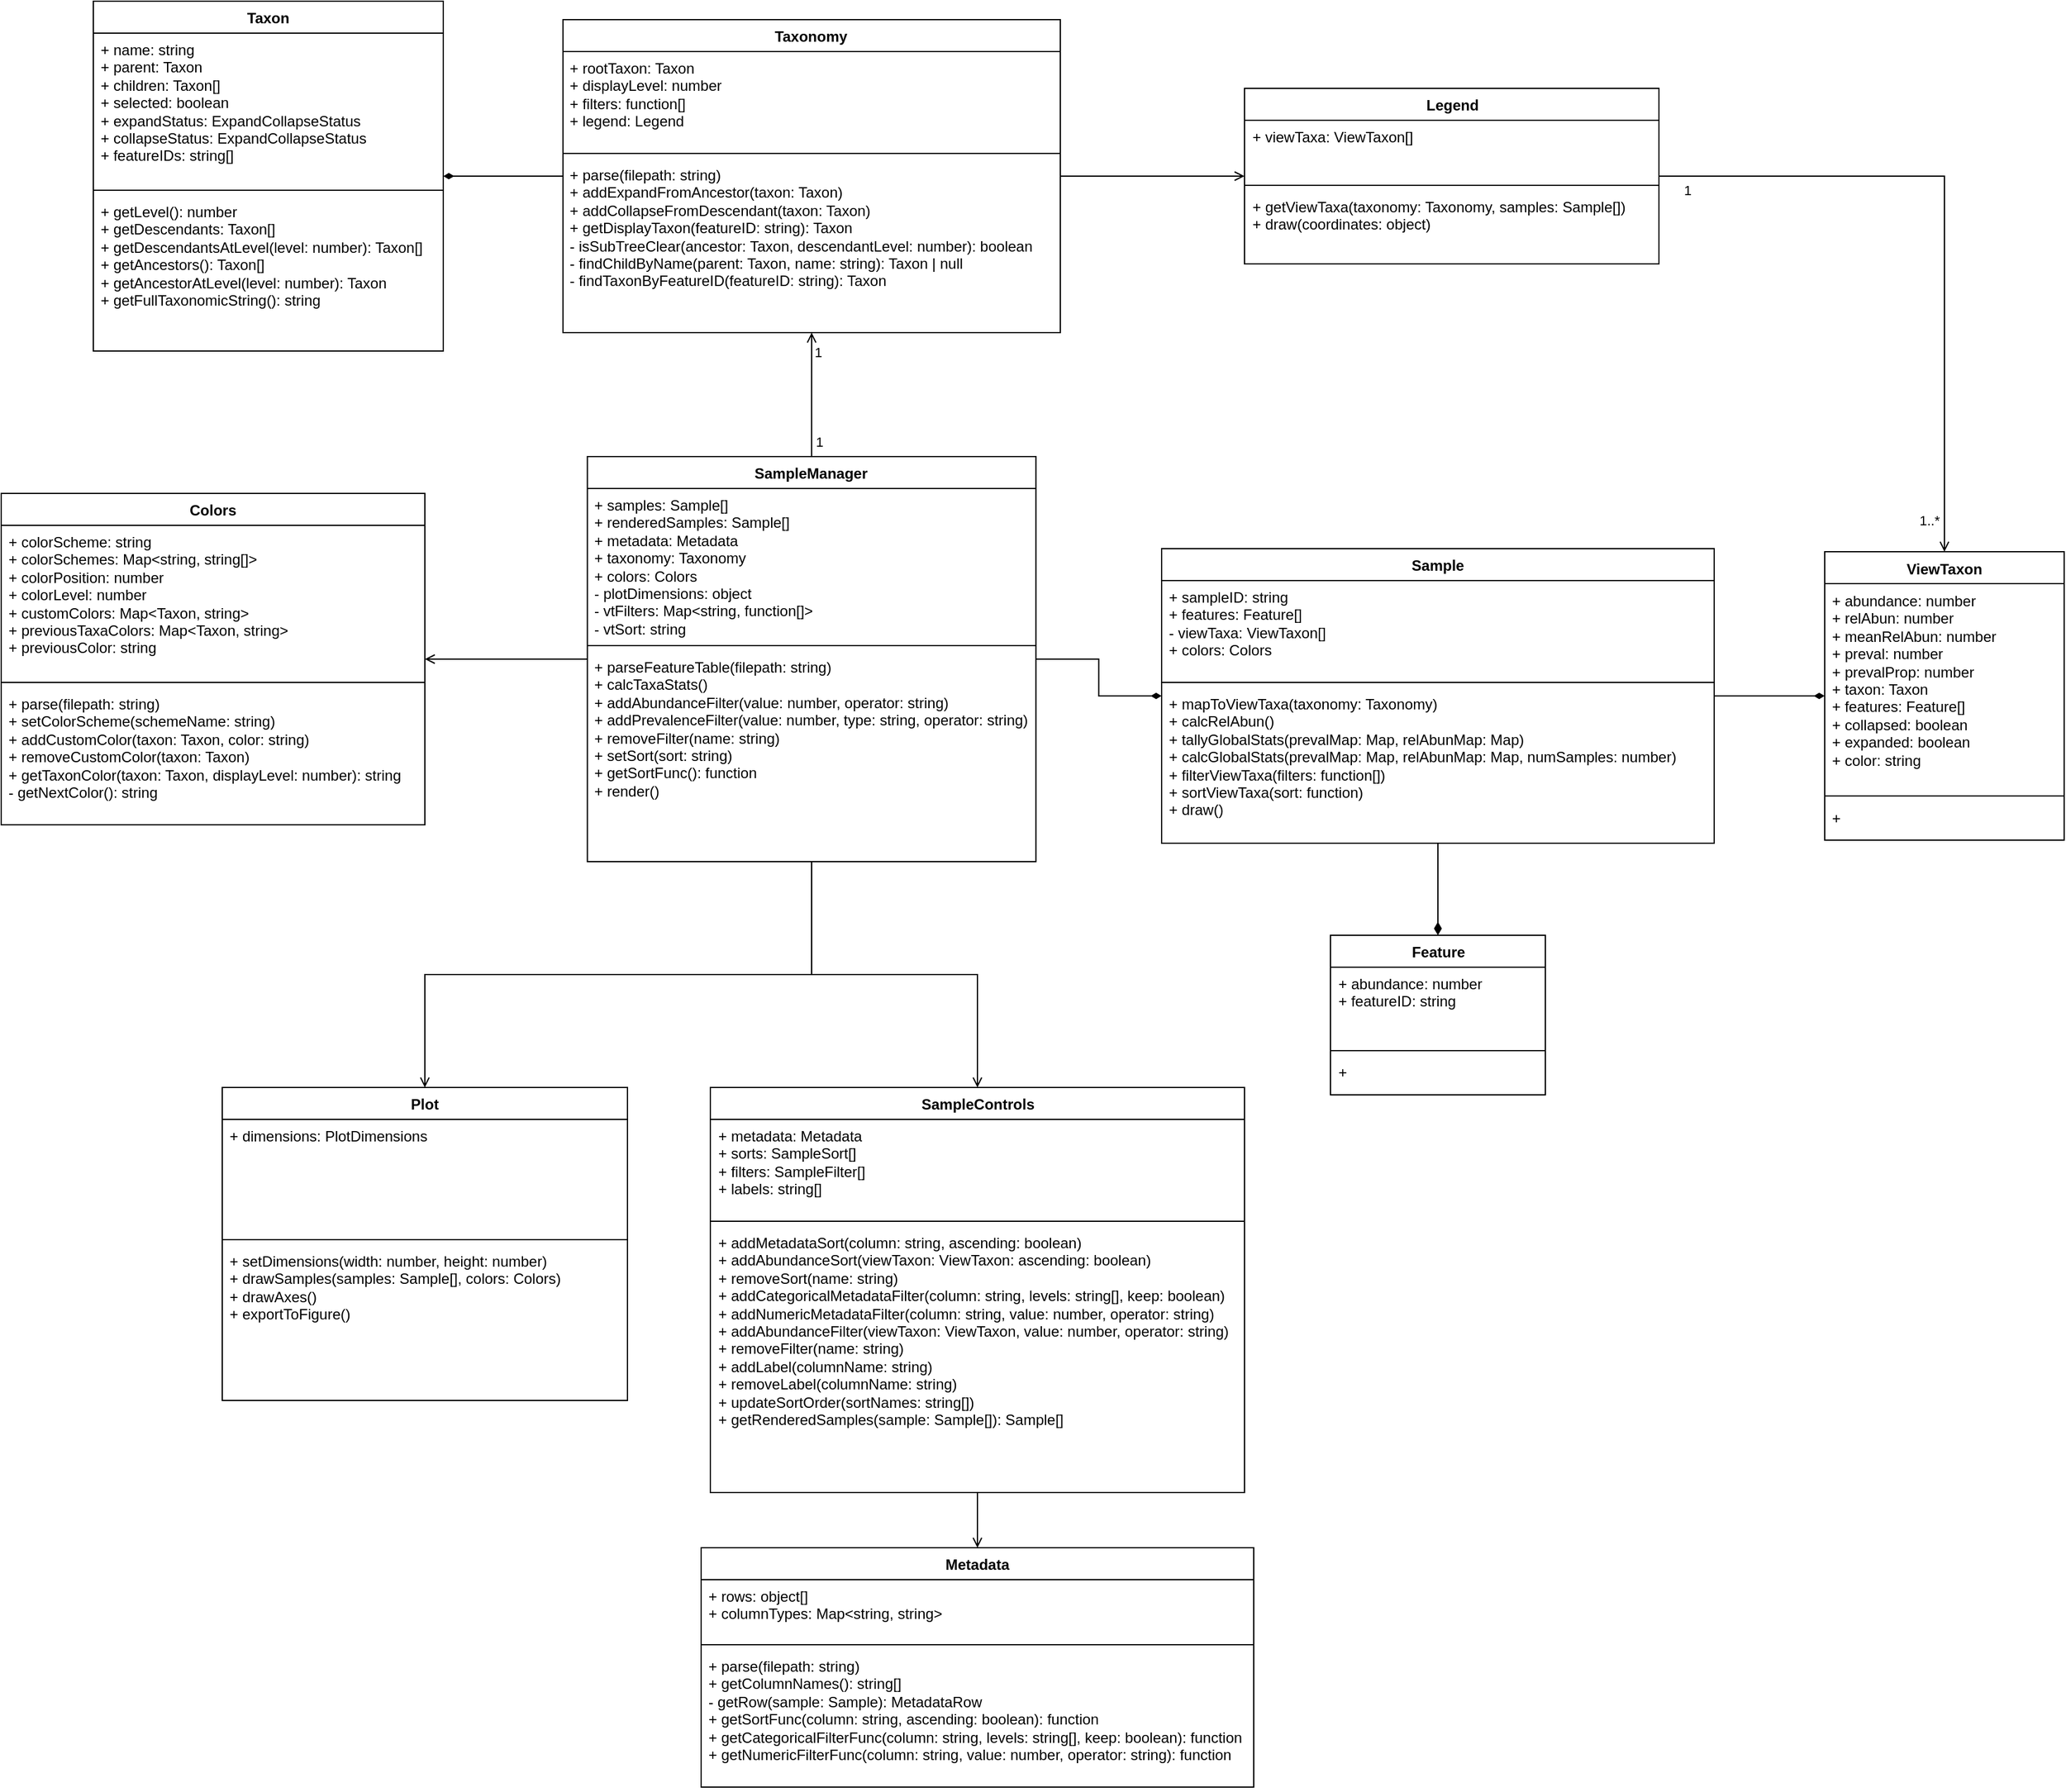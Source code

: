 <mxfile version="28.0.6">
  <diagram name="Page-1" id="ScEAED-juJEtONYMeBrp">
    <mxGraphModel dx="2022" dy="1405" grid="1" gridSize="15" guides="1" tooltips="1" connect="1" arrows="1" fold="1" page="0" pageScale="1" pageWidth="850" pageHeight="1100" math="0" shadow="0">
      <root>
        <mxCell id="0" />
        <mxCell id="1" parent="0" />
        <mxCell id="wJ2dDoDA1lTtDm8QEG7H-3" style="edgeStyle=orthogonalEdgeStyle;rounded=0;orthogonalLoop=1;jettySize=auto;html=1;endArrow=open;endFill=0;" parent="1" source="TV5vEVpm7wU5M8RR6qZn-14" target="TV5vEVpm7wU5M8RR6qZn-108" edge="1">
          <mxGeometry relative="1" as="geometry" />
        </mxCell>
        <mxCell id="wJ2dDoDA1lTtDm8QEG7H-19" style="edgeStyle=orthogonalEdgeStyle;rounded=0;orthogonalLoop=1;jettySize=auto;html=1;endArrow=diamondThin;endFill=1;" parent="1" source="TV5vEVpm7wU5M8RR6qZn-14" target="wJ2dDoDA1lTtDm8QEG7H-15" edge="1">
          <mxGeometry relative="1" as="geometry" />
        </mxCell>
        <mxCell id="TV5vEVpm7wU5M8RR6qZn-14" value="Taxonomy" style="swimlane;fontStyle=1;align=center;verticalAlign=top;childLayout=stackLayout;horizontal=1;startSize=26;horizontalStack=0;resizeParent=1;resizeParentMax=0;resizeLast=0;collapsible=1;marginBottom=0;whiteSpace=wrap;html=1;" parent="1" vertex="1">
          <mxGeometry x="442.49" y="-15" width="405" height="255" as="geometry" />
        </mxCell>
        <mxCell id="TV5vEVpm7wU5M8RR6qZn-15" value="&lt;div&gt;+ rootTaxon: Taxon&lt;/div&gt;+ displayLevel: number&lt;div&gt;+ filters: function[]&lt;/div&gt;&lt;div&gt;+ legend: Legend&lt;/div&gt;" style="text;strokeColor=none;fillColor=none;align=left;verticalAlign=top;spacingLeft=4;spacingRight=4;overflow=hidden;rotatable=0;points=[[0,0.5],[1,0.5]];portConstraint=eastwest;whiteSpace=wrap;html=1;" parent="TV5vEVpm7wU5M8RR6qZn-14" vertex="1">
          <mxGeometry y="26" width="405" height="79" as="geometry" />
        </mxCell>
        <mxCell id="TV5vEVpm7wU5M8RR6qZn-16" value="" style="line;strokeWidth=1;fillColor=none;align=left;verticalAlign=middle;spacingTop=-1;spacingLeft=3;spacingRight=3;rotatable=0;labelPosition=right;points=[];portConstraint=eastwest;strokeColor=inherit;" parent="TV5vEVpm7wU5M8RR6qZn-14" vertex="1">
          <mxGeometry y="105" width="405" height="8" as="geometry" />
        </mxCell>
        <mxCell id="TV5vEVpm7wU5M8RR6qZn-17" value="&lt;div&gt;+ parse(filepath: string)&lt;/div&gt;+ addExpandFromAncestor(taxon: Taxon)&lt;div&gt;+ addCollapseFromDescendant(taxon: Taxon)&lt;/div&gt;&lt;div&gt;+ getDisplayTaxon(featureID: string): Taxon&lt;/div&gt;&lt;div&gt;- isSubTreeClear(ancestor: Taxon, descendantLevel: number): boolean&lt;/div&gt;&lt;div&gt;- findChildByName(parent: Taxon, name: string): Taxon | null&lt;/div&gt;&lt;div&gt;- findTaxonByFeatureID(featureID: string): Taxon&lt;/div&gt;" style="text;strokeColor=none;fillColor=none;align=left;verticalAlign=top;spacingLeft=4;spacingRight=4;overflow=hidden;rotatable=0;points=[[0,0.5],[1,0.5]];portConstraint=eastwest;whiteSpace=wrap;html=1;" parent="TV5vEVpm7wU5M8RR6qZn-14" vertex="1">
          <mxGeometry y="113" width="405" height="142" as="geometry" />
        </mxCell>
        <mxCell id="TV5vEVpm7wU5M8RR6qZn-97" style="edgeStyle=orthogonalEdgeStyle;rounded=0;orthogonalLoop=1;jettySize=auto;html=1;endArrow=diamondThin;endFill=1;startFill=0;startArrow=none;" parent="1" source="TV5vEVpm7wU5M8RR6qZn-21" target="TV5vEVpm7wU5M8RR6qZn-25" edge="1">
          <mxGeometry relative="1" as="geometry" />
        </mxCell>
        <mxCell id="TV5vEVpm7wU5M8RR6qZn-130" style="edgeStyle=orthogonalEdgeStyle;rounded=0;orthogonalLoop=1;jettySize=auto;html=1;endArrow=open;endFill=0;" parent="1" source="TV5vEVpm7wU5M8RR6qZn-21" target="TV5vEVpm7wU5M8RR6qZn-14" edge="1">
          <mxGeometry relative="1" as="geometry" />
        </mxCell>
        <mxCell id="TV5vEVpm7wU5M8RR6qZn-131" value="1" style="edgeLabel;html=1;align=center;verticalAlign=middle;resizable=0;points=[];" parent="TV5vEVpm7wU5M8RR6qZn-130" vertex="1" connectable="0">
          <mxGeometry x="0.805" y="1" relative="1" as="geometry">
            <mxPoint x="6" y="6" as="offset" />
          </mxGeometry>
        </mxCell>
        <mxCell id="TV5vEVpm7wU5M8RR6qZn-132" value="1" style="edgeLabel;html=1;align=center;verticalAlign=middle;resizable=0;points=[];" parent="TV5vEVpm7wU5M8RR6qZn-130" vertex="1" connectable="0">
          <mxGeometry x="-0.869" y="1" relative="1" as="geometry">
            <mxPoint x="7" y="-6" as="offset" />
          </mxGeometry>
        </mxCell>
        <mxCell id="wJ2dDoDA1lTtDm8QEG7H-1" style="edgeStyle=orthogonalEdgeStyle;rounded=0;orthogonalLoop=1;jettySize=auto;html=1;endArrow=open;endFill=0;" parent="1" source="TV5vEVpm7wU5M8RR6qZn-21" target="TV5vEVpm7wU5M8RR6qZn-117" edge="1">
          <mxGeometry relative="1" as="geometry" />
        </mxCell>
        <mxCell id="DhHdUdaV4RNOnqThCck2-6" style="edgeStyle=orthogonalEdgeStyle;rounded=0;orthogonalLoop=1;jettySize=auto;html=1;endArrow=open;endFill=0;" parent="1" source="TV5vEVpm7wU5M8RR6qZn-21" target="DhHdUdaV4RNOnqThCck2-1" edge="1">
          <mxGeometry relative="1" as="geometry" />
        </mxCell>
        <mxCell id="6wkSrgamRf59rO2KwTUt-5" style="edgeStyle=orthogonalEdgeStyle;rounded=0;orthogonalLoop=1;jettySize=auto;html=1;endArrow=open;endFill=0;" edge="1" parent="1" source="TV5vEVpm7wU5M8RR6qZn-21" target="6wkSrgamRf59rO2KwTUt-1">
          <mxGeometry relative="1" as="geometry" />
        </mxCell>
        <mxCell id="TV5vEVpm7wU5M8RR6qZn-21" value="SampleManager" style="swimlane;fontStyle=1;align=center;verticalAlign=top;childLayout=stackLayout;horizontal=1;startSize=26;horizontalStack=0;resizeParent=1;resizeParentMax=0;resizeLast=0;collapsible=1;marginBottom=0;whiteSpace=wrap;html=1;" parent="1" vertex="1">
          <mxGeometry x="462.34" y="341" width="365.31" height="330" as="geometry" />
        </mxCell>
        <mxCell id="TV5vEVpm7wU5M8RR6qZn-22" value="&lt;div&gt;+ samples: Sample[]&lt;/div&gt;&lt;div&gt;+ renderedSamples: Sample[]&lt;/div&gt;&lt;div&gt;+ metadata: Metadata&lt;/div&gt;&lt;div&gt;+ taxonomy: Taxonomy&lt;/div&gt;&lt;div&gt;+ colors: Colors&lt;/div&gt;&lt;div&gt;- plotDimensions: object&lt;/div&gt;- vtFilters: Map&amp;lt;string, function[]&amp;gt;&lt;div&gt;- vtSort: string&lt;br&gt;&lt;div&gt;&lt;br&gt;&lt;/div&gt;&lt;/div&gt;" style="text;strokeColor=none;fillColor=none;align=left;verticalAlign=top;spacingLeft=4;spacingRight=4;overflow=hidden;rotatable=0;points=[[0,0.5],[1,0.5]];portConstraint=eastwest;whiteSpace=wrap;html=1;" parent="TV5vEVpm7wU5M8RR6qZn-21" vertex="1">
          <mxGeometry y="26" width="365.31" height="124" as="geometry" />
        </mxCell>
        <mxCell id="TV5vEVpm7wU5M8RR6qZn-23" value="" style="line;strokeWidth=1;fillColor=none;align=left;verticalAlign=middle;spacingTop=-1;spacingLeft=3;spacingRight=3;rotatable=0;labelPosition=right;points=[];portConstraint=eastwest;strokeColor=inherit;" parent="TV5vEVpm7wU5M8RR6qZn-21" vertex="1">
          <mxGeometry y="150" width="365.31" height="8" as="geometry" />
        </mxCell>
        <mxCell id="TV5vEVpm7wU5M8RR6qZn-24" value="&lt;div&gt;+ parseFeatureTable(filepath: string)&lt;/div&gt;&lt;div&gt;+ calcTaxaStats()&lt;/div&gt;&lt;div&gt;+ addAbundanceFilter(value: number, operator: string)&lt;/div&gt;&lt;div&gt;+ addPrevalenceFilter(value: number, type: string, operator: string)&lt;/div&gt;&lt;div&gt;+ removeFilter(name: string)&lt;/div&gt;&lt;div&gt;+ setSort(sort: string)&lt;/div&gt;&lt;div&gt;+ getSortFunc(): function&lt;/div&gt;&lt;div&gt;+ render()&lt;/div&gt;&lt;div&gt;&lt;div&gt;&lt;br&gt;&lt;/div&gt;&lt;/div&gt;" style="text;strokeColor=none;fillColor=none;align=left;verticalAlign=top;spacingLeft=4;spacingRight=4;overflow=hidden;rotatable=0;points=[[0,0.5],[1,0.5]];portConstraint=eastwest;whiteSpace=wrap;html=1;" parent="TV5vEVpm7wU5M8RR6qZn-21" vertex="1">
          <mxGeometry y="158" width="365.31" height="172" as="geometry" />
        </mxCell>
        <mxCell id="TV5vEVpm7wU5M8RR6qZn-92" style="edgeStyle=orthogonalEdgeStyle;rounded=0;orthogonalLoop=1;jettySize=auto;html=1;endArrow=diamondThin;endFill=1;endSize=8;" parent="1" source="TV5vEVpm7wU5M8RR6qZn-25" target="TV5vEVpm7wU5M8RR6qZn-39" edge="1">
          <mxGeometry relative="1" as="geometry" />
        </mxCell>
        <mxCell id="wJ2dDoDA1lTtDm8QEG7H-4" style="edgeStyle=orthogonalEdgeStyle;rounded=0;orthogonalLoop=1;jettySize=auto;html=1;endArrow=diamondThin;endFill=1;" parent="1" source="TV5vEVpm7wU5M8RR6qZn-25" target="TV5vEVpm7wU5M8RR6qZn-66" edge="1">
          <mxGeometry relative="1" as="geometry" />
        </mxCell>
        <mxCell id="TV5vEVpm7wU5M8RR6qZn-25" value="Sample" style="swimlane;fontStyle=1;align=center;verticalAlign=top;childLayout=stackLayout;horizontal=1;startSize=26;horizontalStack=0;resizeParent=1;resizeParentMax=0;resizeLast=0;collapsible=1;marginBottom=0;whiteSpace=wrap;html=1;" parent="1" vertex="1">
          <mxGeometry x="930" y="416" width="450" height="240" as="geometry" />
        </mxCell>
        <mxCell id="TV5vEVpm7wU5M8RR6qZn-26" value="+ sampleID: string&lt;div&gt;+ features: Feature[]&lt;/div&gt;&lt;div&gt;- viewTaxa: ViewTaxon[]&lt;/div&gt;&lt;div&gt;+ colors: Colors&lt;/div&gt;&lt;div&gt;&lt;br&gt;&lt;/div&gt;" style="text;strokeColor=none;fillColor=none;align=left;verticalAlign=top;spacingLeft=4;spacingRight=4;overflow=hidden;rotatable=0;points=[[0,0.5],[1,0.5]];portConstraint=eastwest;whiteSpace=wrap;html=1;" parent="TV5vEVpm7wU5M8RR6qZn-25" vertex="1">
          <mxGeometry y="26" width="450" height="79" as="geometry" />
        </mxCell>
        <mxCell id="TV5vEVpm7wU5M8RR6qZn-27" value="" style="line;strokeWidth=1;fillColor=none;align=left;verticalAlign=middle;spacingTop=-1;spacingLeft=3;spacingRight=3;rotatable=0;labelPosition=right;points=[];portConstraint=eastwest;strokeColor=inherit;" parent="TV5vEVpm7wU5M8RR6qZn-25" vertex="1">
          <mxGeometry y="105" width="450" height="8" as="geometry" />
        </mxCell>
        <mxCell id="TV5vEVpm7wU5M8RR6qZn-28" value="&lt;div&gt;+ mapToViewTaxa(taxonomy: Taxonomy)&lt;/div&gt;&lt;div&gt;+ calcRelAbun()&lt;/div&gt;&lt;div&gt;+ tallyGlobalStats(prevalMap: Map, relAbunMap: Map)&lt;/div&gt;&lt;div&gt;+ calcGlobalStats(prevalMap: Map, relAbunMap: Map, numSamples: number)&lt;/div&gt;&lt;div&gt;+ filterViewTaxa(filters: function[])&lt;/div&gt;&lt;div&gt;+ sortViewTaxa(sort: function)&lt;/div&gt;&lt;div&gt;+ draw()&lt;/div&gt;&lt;div&gt;&lt;br&gt;&lt;/div&gt;" style="text;strokeColor=none;fillColor=none;align=left;verticalAlign=top;spacingLeft=4;spacingRight=4;overflow=hidden;rotatable=0;points=[[0,0.5],[1,0.5]];portConstraint=eastwest;whiteSpace=wrap;html=1;" parent="TV5vEVpm7wU5M8RR6qZn-25" vertex="1">
          <mxGeometry y="113" width="450" height="127" as="geometry" />
        </mxCell>
        <mxCell id="TV5vEVpm7wU5M8RR6qZn-39" value="Feature" style="swimlane;fontStyle=1;align=center;verticalAlign=top;childLayout=stackLayout;horizontal=1;startSize=26;horizontalStack=0;resizeParent=1;resizeParentMax=0;resizeLast=0;collapsible=1;marginBottom=0;whiteSpace=wrap;html=1;" parent="1" vertex="1">
          <mxGeometry x="1067.5" y="731" width="175" height="130" as="geometry" />
        </mxCell>
        <mxCell id="TV5vEVpm7wU5M8RR6qZn-40" value="+ abundance: number&lt;div&gt;+ featureID: string&lt;/div&gt;&lt;div&gt;&lt;div&gt;&lt;br&gt;&lt;/div&gt;&lt;/div&gt;" style="text;strokeColor=none;fillColor=none;align=left;verticalAlign=top;spacingLeft=4;spacingRight=4;overflow=hidden;rotatable=0;points=[[0,0.5],[1,0.5]];portConstraint=eastwest;whiteSpace=wrap;html=1;" parent="TV5vEVpm7wU5M8RR6qZn-39" vertex="1">
          <mxGeometry y="26" width="175" height="64" as="geometry" />
        </mxCell>
        <mxCell id="TV5vEVpm7wU5M8RR6qZn-41" value="" style="line;strokeWidth=1;fillColor=none;align=left;verticalAlign=middle;spacingTop=-1;spacingLeft=3;spacingRight=3;rotatable=0;labelPosition=right;points=[];portConstraint=eastwest;strokeColor=inherit;" parent="TV5vEVpm7wU5M8RR6qZn-39" vertex="1">
          <mxGeometry y="90" width="175" height="8" as="geometry" />
        </mxCell>
        <mxCell id="TV5vEVpm7wU5M8RR6qZn-42" value="+&amp;nbsp;" style="text;strokeColor=none;fillColor=none;align=left;verticalAlign=top;spacingLeft=4;spacingRight=4;overflow=hidden;rotatable=0;points=[[0,0.5],[1,0.5]];portConstraint=eastwest;whiteSpace=wrap;html=1;" parent="TV5vEVpm7wU5M8RR6qZn-39" vertex="1">
          <mxGeometry y="98" width="175" height="32" as="geometry" />
        </mxCell>
        <mxCell id="TV5vEVpm7wU5M8RR6qZn-66" value="ViewTaxon" style="swimlane;fontStyle=1;align=center;verticalAlign=top;childLayout=stackLayout;horizontal=1;startSize=26;horizontalStack=0;resizeParent=1;resizeParentMax=0;resizeLast=0;collapsible=1;marginBottom=0;whiteSpace=wrap;html=1;" parent="1" vertex="1">
          <mxGeometry x="1470" y="418.5" width="195" height="235" as="geometry" />
        </mxCell>
        <mxCell id="TV5vEVpm7wU5M8RR6qZn-67" value="&lt;div&gt;+ abundance: number&lt;/div&gt;+ relAbun: number&lt;div&gt;+ meanRelAbun: number&lt;br&gt;&lt;div&gt;+ preval: number&lt;/div&gt;&lt;div&gt;+ prevalProp: number&lt;/div&gt;&lt;div&gt;+ taxon: Taxon&lt;/div&gt;&lt;div&gt;+ features: Feature[]&lt;/div&gt;&lt;div&gt;+ collapsed: boolean&lt;/div&gt;&lt;div&gt;+ expanded: boolean&lt;/div&gt;&lt;div&gt;+ color: string&lt;/div&gt;&lt;/div&gt;" style="text;strokeColor=none;fillColor=none;align=left;verticalAlign=top;spacingLeft=4;spacingRight=4;overflow=hidden;rotatable=0;points=[[0,0.5],[1,0.5]];portConstraint=eastwest;whiteSpace=wrap;html=1;" parent="TV5vEVpm7wU5M8RR6qZn-66" vertex="1">
          <mxGeometry y="26" width="195" height="169" as="geometry" />
        </mxCell>
        <mxCell id="TV5vEVpm7wU5M8RR6qZn-68" value="" style="line;strokeWidth=1;fillColor=none;align=left;verticalAlign=middle;spacingTop=-1;spacingLeft=3;spacingRight=3;rotatable=0;labelPosition=right;points=[];portConstraint=eastwest;strokeColor=inherit;" parent="TV5vEVpm7wU5M8RR6qZn-66" vertex="1">
          <mxGeometry y="195" width="195" height="8" as="geometry" />
        </mxCell>
        <mxCell id="TV5vEVpm7wU5M8RR6qZn-69" value="+&amp;nbsp;" style="text;strokeColor=none;fillColor=none;align=left;verticalAlign=top;spacingLeft=4;spacingRight=4;overflow=hidden;rotatable=0;points=[[0,0.5],[1,0.5]];portConstraint=eastwest;whiteSpace=wrap;html=1;" parent="TV5vEVpm7wU5M8RR6qZn-66" vertex="1">
          <mxGeometry y="203" width="195" height="32" as="geometry" />
        </mxCell>
        <mxCell id="TV5vEVpm7wU5M8RR6qZn-80" value="Metadata" style="swimlane;fontStyle=1;align=center;verticalAlign=top;childLayout=stackLayout;horizontal=1;startSize=26;horizontalStack=0;resizeParent=1;resizeParentMax=0;resizeLast=0;collapsible=1;marginBottom=0;whiteSpace=wrap;html=1;" parent="1" vertex="1">
          <mxGeometry x="555" y="1230" width="450" height="195" as="geometry" />
        </mxCell>
        <mxCell id="TV5vEVpm7wU5M8RR6qZn-81" value="+ rows: object[]&lt;div&gt;+ columnTypes: Map&amp;lt;string, string&amp;gt;&lt;/div&gt;" style="text;strokeColor=none;fillColor=none;align=left;verticalAlign=top;spacingLeft=4;spacingRight=4;overflow=hidden;rotatable=0;points=[[0,0.5],[1,0.5]];portConstraint=eastwest;whiteSpace=wrap;html=1;" parent="TV5vEVpm7wU5M8RR6qZn-80" vertex="1">
          <mxGeometry y="26" width="450" height="49" as="geometry" />
        </mxCell>
        <mxCell id="TV5vEVpm7wU5M8RR6qZn-82" value="" style="line;strokeWidth=1;fillColor=none;align=left;verticalAlign=middle;spacingTop=-1;spacingLeft=3;spacingRight=3;rotatable=0;labelPosition=right;points=[];portConstraint=eastwest;strokeColor=inherit;" parent="TV5vEVpm7wU5M8RR6qZn-80" vertex="1">
          <mxGeometry y="75" width="450" height="8" as="geometry" />
        </mxCell>
        <mxCell id="TV5vEVpm7wU5M8RR6qZn-83" value="&lt;div&gt;+ parse(filepath: string)&lt;/div&gt;&lt;div&gt;+ getColumnNames(): string[]&lt;/div&gt;&lt;div&gt;- getRow(sample: Sample): MetadataRow&lt;/div&gt;&lt;div&gt;+ getSortFunc(column: string, ascending: boolean): function&lt;/div&gt;&lt;div&gt;+ getCategoricalFilterFunc(column: string, levels: string[], keep: boolean): function&lt;/div&gt;&lt;div&gt;+ getNumericFilterFunc(column: string, value: number, operator: string): function&lt;/div&gt;&lt;div&gt;&lt;br&gt;&lt;/div&gt;" style="text;strokeColor=none;fillColor=none;align=left;verticalAlign=top;spacingLeft=4;spacingRight=4;overflow=hidden;rotatable=0;points=[[0,0.5],[1,0.5]];portConstraint=eastwest;whiteSpace=wrap;html=1;" parent="TV5vEVpm7wU5M8RR6qZn-80" vertex="1">
          <mxGeometry y="83" width="450" height="112" as="geometry" />
        </mxCell>
        <mxCell id="wJ2dDoDA1lTtDm8QEG7H-9" style="edgeStyle=orthogonalEdgeStyle;rounded=0;orthogonalLoop=1;jettySize=auto;html=1;endArrow=open;endFill=0;" parent="1" source="TV5vEVpm7wU5M8RR6qZn-108" target="TV5vEVpm7wU5M8RR6qZn-66" edge="1">
          <mxGeometry relative="1" as="geometry" />
        </mxCell>
        <mxCell id="wJ2dDoDA1lTtDm8QEG7H-11" value="1" style="edgeLabel;html=1;align=center;verticalAlign=middle;resizable=0;points=[];" parent="wJ2dDoDA1lTtDm8QEG7H-9" vertex="1" connectable="0">
          <mxGeometry x="-0.924" y="-1" relative="1" as="geometry">
            <mxPoint x="2" y="10" as="offset" />
          </mxGeometry>
        </mxCell>
        <mxCell id="wJ2dDoDA1lTtDm8QEG7H-14" value="1..*" style="edgeLabel;html=1;align=center;verticalAlign=middle;resizable=0;points=[];" parent="wJ2dDoDA1lTtDm8QEG7H-9" vertex="1" connectable="0">
          <mxGeometry x="0.884" relative="1" as="geometry">
            <mxPoint x="-13" y="5" as="offset" />
          </mxGeometry>
        </mxCell>
        <mxCell id="TV5vEVpm7wU5M8RR6qZn-108" value="Legend" style="swimlane;fontStyle=1;align=center;verticalAlign=top;childLayout=stackLayout;horizontal=1;startSize=26;horizontalStack=0;resizeParent=1;resizeParentMax=0;resizeLast=0;collapsible=1;marginBottom=0;whiteSpace=wrap;html=1;" parent="1" vertex="1">
          <mxGeometry x="997.5" y="41" width="337.5" height="143" as="geometry" />
        </mxCell>
        <mxCell id="TV5vEVpm7wU5M8RR6qZn-109" value="+ viewTaxa: ViewTaxon[]&lt;div&gt;&lt;br&gt;&lt;/div&gt;" style="text;strokeColor=none;fillColor=none;align=left;verticalAlign=top;spacingLeft=4;spacingRight=4;overflow=hidden;rotatable=0;points=[[0,0.5],[1,0.5]];portConstraint=eastwest;whiteSpace=wrap;html=1;" parent="TV5vEVpm7wU5M8RR6qZn-108" vertex="1">
          <mxGeometry y="26" width="337.5" height="49" as="geometry" />
        </mxCell>
        <mxCell id="TV5vEVpm7wU5M8RR6qZn-110" value="" style="line;strokeWidth=1;fillColor=none;align=left;verticalAlign=middle;spacingTop=-1;spacingLeft=3;spacingRight=3;rotatable=0;labelPosition=right;points=[];portConstraint=eastwest;strokeColor=inherit;" parent="TV5vEVpm7wU5M8RR6qZn-108" vertex="1">
          <mxGeometry y="75" width="337.5" height="8" as="geometry" />
        </mxCell>
        <mxCell id="TV5vEVpm7wU5M8RR6qZn-111" value="+ getViewTaxa(taxonomy: Taxonomy, samples: Sample[])&lt;div&gt;+ draw(coordinates: object)&lt;/div&gt;" style="text;strokeColor=none;fillColor=none;align=left;verticalAlign=top;spacingLeft=4;spacingRight=4;overflow=hidden;rotatable=0;points=[[0,0.5],[1,0.5]];portConstraint=eastwest;whiteSpace=wrap;html=1;" parent="TV5vEVpm7wU5M8RR6qZn-108" vertex="1">
          <mxGeometry y="83" width="337.5" height="60" as="geometry" />
        </mxCell>
        <mxCell id="TV5vEVpm7wU5M8RR6qZn-117" value="Colors" style="swimlane;fontStyle=1;align=center;verticalAlign=top;childLayout=stackLayout;horizontal=1;startSize=26;horizontalStack=0;resizeParent=1;resizeParentMax=0;resizeLast=0;collapsible=1;marginBottom=0;whiteSpace=wrap;html=1;" parent="1" vertex="1">
          <mxGeometry x="-15" y="371" width="345" height="270" as="geometry" />
        </mxCell>
        <mxCell id="TV5vEVpm7wU5M8RR6qZn-118" value="+ colorScheme: string&lt;div&gt;+ colorSchemes: Map&amp;lt;string, string[]&amp;gt;&lt;br&gt;&lt;div&gt;+ colorPosition: number&lt;br&gt;&lt;div&gt;+ colorLevel: number&lt;/div&gt;&lt;div&gt;+ customColors: Map&amp;lt;Taxon, string&amp;gt;&lt;/div&gt;&lt;/div&gt;&lt;/div&gt;&lt;div&gt;+ previousTaxaColors: Map&amp;lt;Taxon, string&amp;gt;&lt;/div&gt;&lt;div&gt;+ previousColor: string&lt;/div&gt;" style="text;strokeColor=none;fillColor=none;align=left;verticalAlign=top;spacingLeft=4;spacingRight=4;overflow=hidden;rotatable=0;points=[[0,0.5],[1,0.5]];portConstraint=eastwest;whiteSpace=wrap;html=1;" parent="TV5vEVpm7wU5M8RR6qZn-117" vertex="1">
          <mxGeometry y="26" width="345" height="124" as="geometry" />
        </mxCell>
        <mxCell id="TV5vEVpm7wU5M8RR6qZn-119" value="" style="line;strokeWidth=1;fillColor=none;align=left;verticalAlign=middle;spacingTop=-1;spacingLeft=3;spacingRight=3;rotatable=0;labelPosition=right;points=[];portConstraint=eastwest;strokeColor=inherit;" parent="TV5vEVpm7wU5M8RR6qZn-117" vertex="1">
          <mxGeometry y="150" width="345" height="8" as="geometry" />
        </mxCell>
        <mxCell id="TV5vEVpm7wU5M8RR6qZn-120" value="&lt;div&gt;+ parse(filepath: string)&lt;/div&gt;&lt;div&gt;+ setColorScheme(schemeName: string)&lt;/div&gt;&lt;div&gt;+ addCustomColor(taxon: Taxon, color: string)&lt;/div&gt;&lt;div&gt;+ removeCustomColor(taxon: Taxon)&lt;/div&gt;&lt;div&gt;+ getTaxonColor(taxon: Taxon, displayLevel: number): string&lt;/div&gt;&lt;div&gt;- getNextColor(): string&lt;/div&gt;" style="text;strokeColor=none;fillColor=none;align=left;verticalAlign=top;spacingLeft=4;spacingRight=4;overflow=hidden;rotatable=0;points=[[0,0.5],[1,0.5]];portConstraint=eastwest;whiteSpace=wrap;html=1;" parent="TV5vEVpm7wU5M8RR6qZn-117" vertex="1">
          <mxGeometry y="158" width="345" height="112" as="geometry" />
        </mxCell>
        <mxCell id="wJ2dDoDA1lTtDm8QEG7H-15" value="Taxon" style="swimlane;fontStyle=1;align=center;verticalAlign=top;childLayout=stackLayout;horizontal=1;startSize=26;horizontalStack=0;resizeParent=1;resizeParentMax=0;resizeLast=0;collapsible=1;marginBottom=0;whiteSpace=wrap;html=1;" parent="1" vertex="1">
          <mxGeometry x="60" y="-30" width="285" height="285" as="geometry" />
        </mxCell>
        <mxCell id="wJ2dDoDA1lTtDm8QEG7H-16" value="+ name: string&lt;div&gt;+ parent: Taxon&lt;/div&gt;&lt;div&gt;+ children: Taxon[]&lt;/div&gt;&lt;div&gt;+ selected: boolean&lt;/div&gt;&lt;div&gt;+ expandStatus: ExpandCollapseStatus&lt;/div&gt;&lt;div&gt;+ collapseStatus: ExpandCollapseStatus&lt;/div&gt;&lt;div&gt;+ featureIDs: string[]&lt;/div&gt;&lt;div&gt;&lt;br&gt;&lt;/div&gt;" style="text;strokeColor=none;fillColor=none;align=left;verticalAlign=top;spacingLeft=4;spacingRight=4;overflow=hidden;rotatable=0;points=[[0,0.5],[1,0.5]];portConstraint=eastwest;whiteSpace=wrap;html=1;" parent="wJ2dDoDA1lTtDm8QEG7H-15" vertex="1">
          <mxGeometry y="26" width="285" height="124" as="geometry" />
        </mxCell>
        <mxCell id="wJ2dDoDA1lTtDm8QEG7H-17" value="" style="line;strokeWidth=1;fillColor=none;align=left;verticalAlign=middle;spacingTop=-1;spacingLeft=3;spacingRight=3;rotatable=0;labelPosition=right;points=[];portConstraint=eastwest;strokeColor=inherit;" parent="wJ2dDoDA1lTtDm8QEG7H-15" vertex="1">
          <mxGeometry y="150" width="285" height="8" as="geometry" />
        </mxCell>
        <mxCell id="wJ2dDoDA1lTtDm8QEG7H-18" value="+ getLevel(): number&lt;div&gt;+ getDescendants: Taxon[]&lt;/div&gt;&lt;div&gt;+ getDescendantsAtLevel(level: number): Taxon[]&lt;/div&gt;&lt;div&gt;+ getAncestors(): Taxon[]&lt;/div&gt;&lt;div&gt;+ getAncestorAtLevel(level: number): Taxon&lt;/div&gt;&lt;div&gt;+ getFullTaxonomicString(): string&lt;/div&gt;" style="text;strokeColor=none;fillColor=none;align=left;verticalAlign=top;spacingLeft=4;spacingRight=4;overflow=hidden;rotatable=0;points=[[0,0.5],[1,0.5]];portConstraint=eastwest;whiteSpace=wrap;html=1;" parent="wJ2dDoDA1lTtDm8QEG7H-15" vertex="1">
          <mxGeometry y="158" width="285" height="127" as="geometry" />
        </mxCell>
        <mxCell id="DhHdUdaV4RNOnqThCck2-5" style="edgeStyle=orthogonalEdgeStyle;rounded=0;orthogonalLoop=1;jettySize=auto;html=1;endArrow=open;endFill=0;" parent="1" source="DhHdUdaV4RNOnqThCck2-1" target="TV5vEVpm7wU5M8RR6qZn-80" edge="1">
          <mxGeometry relative="1" as="geometry" />
        </mxCell>
        <mxCell id="DhHdUdaV4RNOnqThCck2-1" value="SampleControls" style="swimlane;fontStyle=1;align=center;verticalAlign=top;childLayout=stackLayout;horizontal=1;startSize=26;horizontalStack=0;resizeParent=1;resizeParentMax=0;resizeLast=0;collapsible=1;marginBottom=0;whiteSpace=wrap;html=1;" parent="1" vertex="1">
          <mxGeometry x="562.5" y="855" width="435" height="330" as="geometry" />
        </mxCell>
        <mxCell id="DhHdUdaV4RNOnqThCck2-2" value="+ metadata: Metadata&lt;div&gt;+ sorts: SampleSort[]&lt;/div&gt;&lt;div&gt;+ filters: SampleFilter[]&lt;/div&gt;&lt;div&gt;&lt;span style=&quot;background-color: transparent; color: light-dark(rgb(0, 0, 0), rgb(255, 255, 255));&quot;&gt;+ labels: string[]&lt;/span&gt;&lt;/div&gt;" style="text;strokeColor=none;fillColor=none;align=left;verticalAlign=top;spacingLeft=4;spacingRight=4;overflow=hidden;rotatable=0;points=[[0,0.5],[1,0.5]];portConstraint=eastwest;whiteSpace=wrap;html=1;" parent="DhHdUdaV4RNOnqThCck2-1" vertex="1">
          <mxGeometry y="26" width="435" height="79" as="geometry" />
        </mxCell>
        <mxCell id="DhHdUdaV4RNOnqThCck2-3" value="" style="line;strokeWidth=1;fillColor=none;align=left;verticalAlign=middle;spacingTop=-1;spacingLeft=3;spacingRight=3;rotatable=0;labelPosition=right;points=[];portConstraint=eastwest;strokeColor=inherit;" parent="DhHdUdaV4RNOnqThCck2-1" vertex="1">
          <mxGeometry y="105" width="435" height="8" as="geometry" />
        </mxCell>
        <mxCell id="DhHdUdaV4RNOnqThCck2-4" value="&lt;div&gt;+ addMetadataSort(column: string, ascending: boolean)&lt;/div&gt;&lt;div&gt;+ addAbundanceSort(viewTaxon: ViewTaxon: ascending: boolean)&lt;/div&gt;&lt;div&gt;+ removeSort(name: string)&lt;/div&gt;&lt;div&gt;+ addCategoricalMetadataFilter(column: string, levels: string[], keep: boolean)&lt;/div&gt;&lt;div&gt;+ addNumericMetadataFilter(column: string, value: number, operator: string)&lt;/div&gt;&lt;div&gt;+ addAbundanceFilter(viewTaxon: ViewTaxon, value: number, operator: string)&lt;/div&gt;&lt;div&gt;+ removeFilter(name: string)&lt;/div&gt;&lt;div&gt;+ addLabel(columnName: string)&lt;/div&gt;&lt;div&gt;+ removeLabel(columnName: string)&lt;/div&gt;&lt;div&gt;+ updateSortOrder(sortNames: string[])&lt;/div&gt;+ getRenderedSamples(sample: Sample[]): Sample[]" style="text;strokeColor=none;fillColor=none;align=left;verticalAlign=top;spacingLeft=4;spacingRight=4;overflow=hidden;rotatable=0;points=[[0,0.5],[1,0.5]];portConstraint=eastwest;whiteSpace=wrap;html=1;" parent="DhHdUdaV4RNOnqThCck2-1" vertex="1">
          <mxGeometry y="113" width="435" height="217" as="geometry" />
        </mxCell>
        <mxCell id="6wkSrgamRf59rO2KwTUt-1" value="Plot" style="swimlane;fontStyle=1;align=center;verticalAlign=top;childLayout=stackLayout;horizontal=1;startSize=26;horizontalStack=0;resizeParent=1;resizeParentMax=0;resizeLast=0;collapsible=1;marginBottom=0;whiteSpace=wrap;html=1;" vertex="1" parent="1">
          <mxGeometry x="165" y="855" width="330" height="255" as="geometry" />
        </mxCell>
        <mxCell id="6wkSrgamRf59rO2KwTUt-2" value="&lt;div&gt;+ dimensions: PlotDimensions&lt;/div&gt;" style="text;strokeColor=none;fillColor=none;align=left;verticalAlign=top;spacingLeft=4;spacingRight=4;overflow=hidden;rotatable=0;points=[[0,0.5],[1,0.5]];portConstraint=eastwest;whiteSpace=wrap;html=1;" vertex="1" parent="6wkSrgamRf59rO2KwTUt-1">
          <mxGeometry y="26" width="330" height="94" as="geometry" />
        </mxCell>
        <mxCell id="6wkSrgamRf59rO2KwTUt-3" value="" style="line;strokeWidth=1;fillColor=none;align=left;verticalAlign=middle;spacingTop=-1;spacingLeft=3;spacingRight=3;rotatable=0;labelPosition=right;points=[];portConstraint=eastwest;strokeColor=inherit;" vertex="1" parent="6wkSrgamRf59rO2KwTUt-1">
          <mxGeometry y="120" width="330" height="8" as="geometry" />
        </mxCell>
        <mxCell id="6wkSrgamRf59rO2KwTUt-4" value="+ setDimensions(width: number, height: number)&lt;div&gt;+ drawSamples(samples: Sample[], colors: Colors)&lt;/div&gt;&lt;div&gt;+ drawAxes()&lt;/div&gt;&lt;div&gt;+ exportToFigure()&lt;/div&gt;" style="text;strokeColor=none;fillColor=none;align=left;verticalAlign=top;spacingLeft=4;spacingRight=4;overflow=hidden;rotatable=0;points=[[0,0.5],[1,0.5]];portConstraint=eastwest;whiteSpace=wrap;html=1;" vertex="1" parent="6wkSrgamRf59rO2KwTUt-1">
          <mxGeometry y="128" width="330" height="127" as="geometry" />
        </mxCell>
      </root>
    </mxGraphModel>
  </diagram>
</mxfile>
